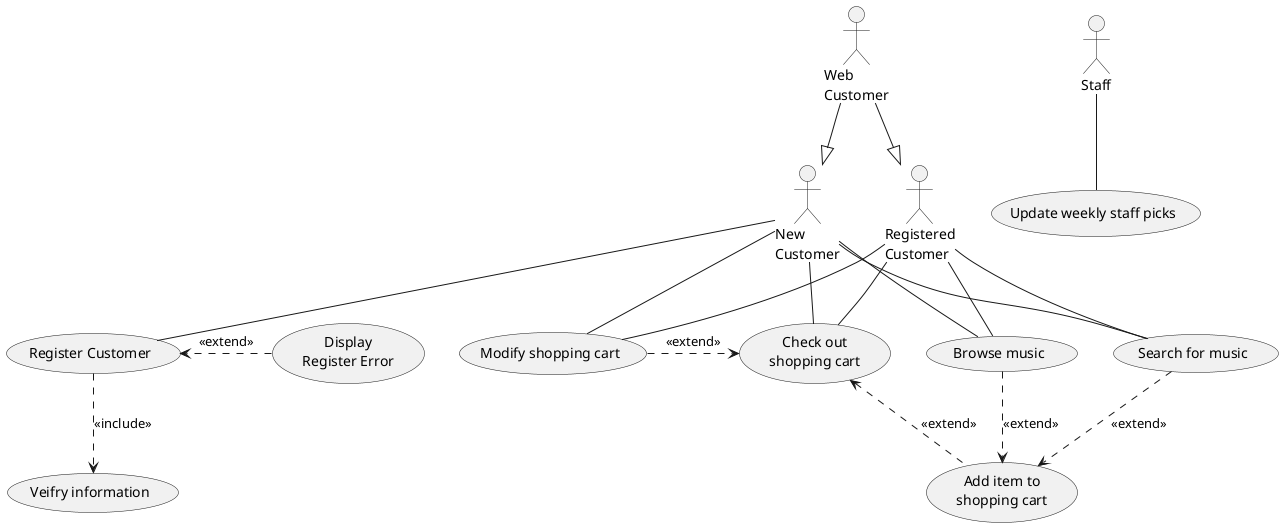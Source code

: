 @startuml onlineshopping
actor :Registered\nCustomer: as RegisteredCustomer
actor :New\nCustomer: as NewCustomer
actor :Web\nCustomer: as WebCustomer
actor :Staff: as Staff

usecase (Search for music) as SearchForMusic
usecase (Browse music) as BrowseMusic
usecase (Add item to\nshopping cart) as AddItem
usecase (Modify shopping cart) as ModifyCart
usecase (Check out\nshopping cart) as Checkout 
usecase (Register Customer) as RegisterCustomer 
usecase (Update weekly staff picks) as StaffPicks
usecase (Veifry information) as Verify
usecase (Display\nRegister Error) as RegisterError

NewCustomer -- RegisterCustomer
RegisteredCustomer -- BrowseMusic
NewCustomer -- BrowseMusic
RegisteredCustomer -- SearchForMusic
NewCustomer -- SearchForMusic
SearchForMusic ..> AddItem : <<extend>>
BrowseMusic .> AddItem : <<extend>>
RegisteredCustomer -- ModifyCart 
NewCustomer -- ModifyCart
ModifyCart .> Checkout : <<extend>>
Checkout <. AddItem: <<extend>>
NewCustomer -- Checkout
RegisteredCustomer -- Checkout
WebCustomer --|> RegisteredCustomer
WebCustomer --|> NewCustomer
Staff -- StaffPicks
RegisterCustomer ..> Verify : <<include>>
RegisterError .> RegisterCustomer : <<extend>>

@enduml